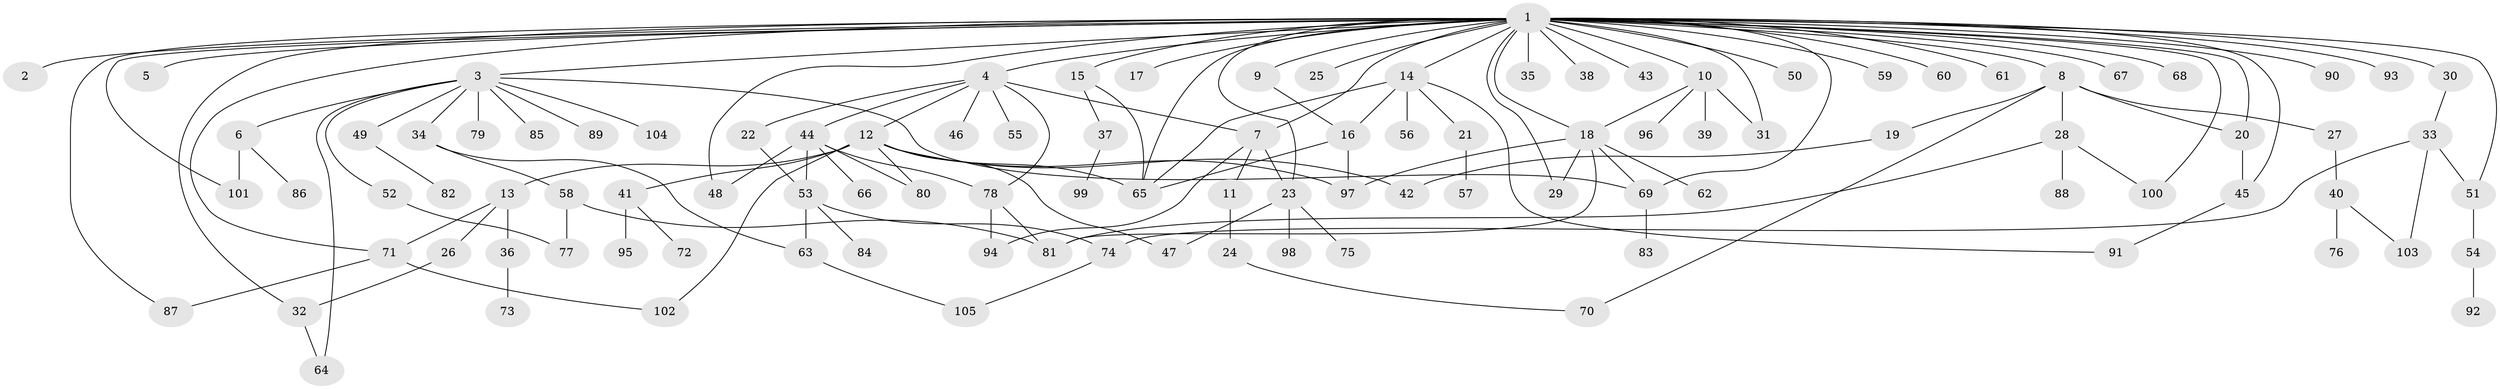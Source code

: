 // original degree distribution, {47: 0.006756756756756757, 2: 0.22972972972972974, 12: 0.006756756756756757, 9: 0.013513513513513514, 1: 0.47297297297297297, 4: 0.06756756756756757, 6: 0.033783783783783786, 7: 0.02027027027027027, 3: 0.10810810810810811, 5: 0.02702702702702703, 8: 0.013513513513513514}
// Generated by graph-tools (version 1.1) at 2025/50/03/04/25 22:50:37]
// undirected, 105 vertices, 145 edges
graph export_dot {
  node [color=gray90,style=filled];
  1;
  2;
  3;
  4;
  5;
  6;
  7;
  8;
  9;
  10;
  11;
  12;
  13;
  14;
  15;
  16;
  17;
  18;
  19;
  20;
  21;
  22;
  23;
  24;
  25;
  26;
  27;
  28;
  29;
  30;
  31;
  32;
  33;
  34;
  35;
  36;
  37;
  38;
  39;
  40;
  41;
  42;
  43;
  44;
  45;
  46;
  47;
  48;
  49;
  50;
  51;
  52;
  53;
  54;
  55;
  56;
  57;
  58;
  59;
  60;
  61;
  62;
  63;
  64;
  65;
  66;
  67;
  68;
  69;
  70;
  71;
  72;
  73;
  74;
  75;
  76;
  77;
  78;
  79;
  80;
  81;
  82;
  83;
  84;
  85;
  86;
  87;
  88;
  89;
  90;
  91;
  92;
  93;
  94;
  95;
  96;
  97;
  98;
  99;
  100;
  101;
  102;
  103;
  104;
  105;
  1 -- 2 [weight=1.0];
  1 -- 3 [weight=1.0];
  1 -- 4 [weight=1.0];
  1 -- 5 [weight=1.0];
  1 -- 7 [weight=1.0];
  1 -- 8 [weight=1.0];
  1 -- 9 [weight=1.0];
  1 -- 10 [weight=1.0];
  1 -- 14 [weight=1.0];
  1 -- 15 [weight=1.0];
  1 -- 17 [weight=1.0];
  1 -- 18 [weight=1.0];
  1 -- 20 [weight=1.0];
  1 -- 23 [weight=1.0];
  1 -- 25 [weight=1.0];
  1 -- 29 [weight=1.0];
  1 -- 30 [weight=1.0];
  1 -- 31 [weight=1.0];
  1 -- 32 [weight=1.0];
  1 -- 35 [weight=1.0];
  1 -- 38 [weight=1.0];
  1 -- 43 [weight=1.0];
  1 -- 45 [weight=1.0];
  1 -- 48 [weight=1.0];
  1 -- 50 [weight=1.0];
  1 -- 51 [weight=1.0];
  1 -- 59 [weight=1.0];
  1 -- 60 [weight=1.0];
  1 -- 61 [weight=1.0];
  1 -- 65 [weight=1.0];
  1 -- 67 [weight=1.0];
  1 -- 68 [weight=1.0];
  1 -- 69 [weight=1.0];
  1 -- 71 [weight=1.0];
  1 -- 87 [weight=1.0];
  1 -- 90 [weight=1.0];
  1 -- 93 [weight=1.0];
  1 -- 100 [weight=1.0];
  1 -- 101 [weight=1.0];
  3 -- 6 [weight=1.0];
  3 -- 34 [weight=1.0];
  3 -- 49 [weight=1.0];
  3 -- 52 [weight=1.0];
  3 -- 64 [weight=1.0];
  3 -- 69 [weight=1.0];
  3 -- 79 [weight=1.0];
  3 -- 85 [weight=1.0];
  3 -- 89 [weight=1.0];
  3 -- 104 [weight=1.0];
  4 -- 7 [weight=1.0];
  4 -- 12 [weight=1.0];
  4 -- 22 [weight=1.0];
  4 -- 44 [weight=1.0];
  4 -- 46 [weight=1.0];
  4 -- 55 [weight=1.0];
  4 -- 78 [weight=1.0];
  6 -- 86 [weight=1.0];
  6 -- 101 [weight=1.0];
  7 -- 11 [weight=1.0];
  7 -- 23 [weight=1.0];
  7 -- 94 [weight=1.0];
  8 -- 19 [weight=1.0];
  8 -- 20 [weight=1.0];
  8 -- 27 [weight=1.0];
  8 -- 28 [weight=1.0];
  8 -- 70 [weight=1.0];
  9 -- 16 [weight=1.0];
  10 -- 18 [weight=1.0];
  10 -- 31 [weight=1.0];
  10 -- 39 [weight=1.0];
  10 -- 96 [weight=1.0];
  11 -- 24 [weight=1.0];
  12 -- 13 [weight=1.0];
  12 -- 41 [weight=1.0];
  12 -- 42 [weight=1.0];
  12 -- 47 [weight=1.0];
  12 -- 65 [weight=1.0];
  12 -- 80 [weight=1.0];
  12 -- 97 [weight=1.0];
  12 -- 102 [weight=1.0];
  13 -- 26 [weight=1.0];
  13 -- 36 [weight=1.0];
  13 -- 71 [weight=1.0];
  14 -- 16 [weight=1.0];
  14 -- 21 [weight=1.0];
  14 -- 56 [weight=1.0];
  14 -- 65 [weight=1.0];
  14 -- 91 [weight=1.0];
  15 -- 37 [weight=1.0];
  15 -- 65 [weight=1.0];
  16 -- 65 [weight=1.0];
  16 -- 97 [weight=1.0];
  18 -- 29 [weight=1.0];
  18 -- 62 [weight=1.0];
  18 -- 69 [weight=1.0];
  18 -- 81 [weight=1.0];
  18 -- 97 [weight=1.0];
  19 -- 42 [weight=1.0];
  20 -- 45 [weight=1.0];
  21 -- 57 [weight=1.0];
  22 -- 53 [weight=1.0];
  23 -- 47 [weight=1.0];
  23 -- 75 [weight=1.0];
  23 -- 98 [weight=1.0];
  24 -- 70 [weight=1.0];
  26 -- 32 [weight=1.0];
  27 -- 40 [weight=1.0];
  28 -- 81 [weight=1.0];
  28 -- 88 [weight=1.0];
  28 -- 100 [weight=1.0];
  30 -- 33 [weight=1.0];
  32 -- 64 [weight=1.0];
  33 -- 51 [weight=1.0];
  33 -- 74 [weight=1.0];
  33 -- 103 [weight=1.0];
  34 -- 58 [weight=1.0];
  34 -- 63 [weight=1.0];
  36 -- 73 [weight=1.0];
  37 -- 99 [weight=1.0];
  40 -- 76 [weight=1.0];
  40 -- 103 [weight=1.0];
  41 -- 72 [weight=1.0];
  41 -- 95 [weight=1.0];
  44 -- 48 [weight=1.0];
  44 -- 53 [weight=1.0];
  44 -- 66 [weight=1.0];
  44 -- 78 [weight=1.0];
  44 -- 80 [weight=1.0];
  45 -- 91 [weight=1.0];
  49 -- 82 [weight=1.0];
  51 -- 54 [weight=1.0];
  52 -- 77 [weight=1.0];
  53 -- 63 [weight=1.0];
  53 -- 74 [weight=1.0];
  53 -- 84 [weight=1.0];
  54 -- 92 [weight=1.0];
  58 -- 77 [weight=1.0];
  58 -- 81 [weight=1.0];
  63 -- 105 [weight=1.0];
  69 -- 83 [weight=1.0];
  71 -- 87 [weight=1.0];
  71 -- 102 [weight=1.0];
  74 -- 105 [weight=1.0];
  78 -- 81 [weight=1.0];
  78 -- 94 [weight=1.0];
}
